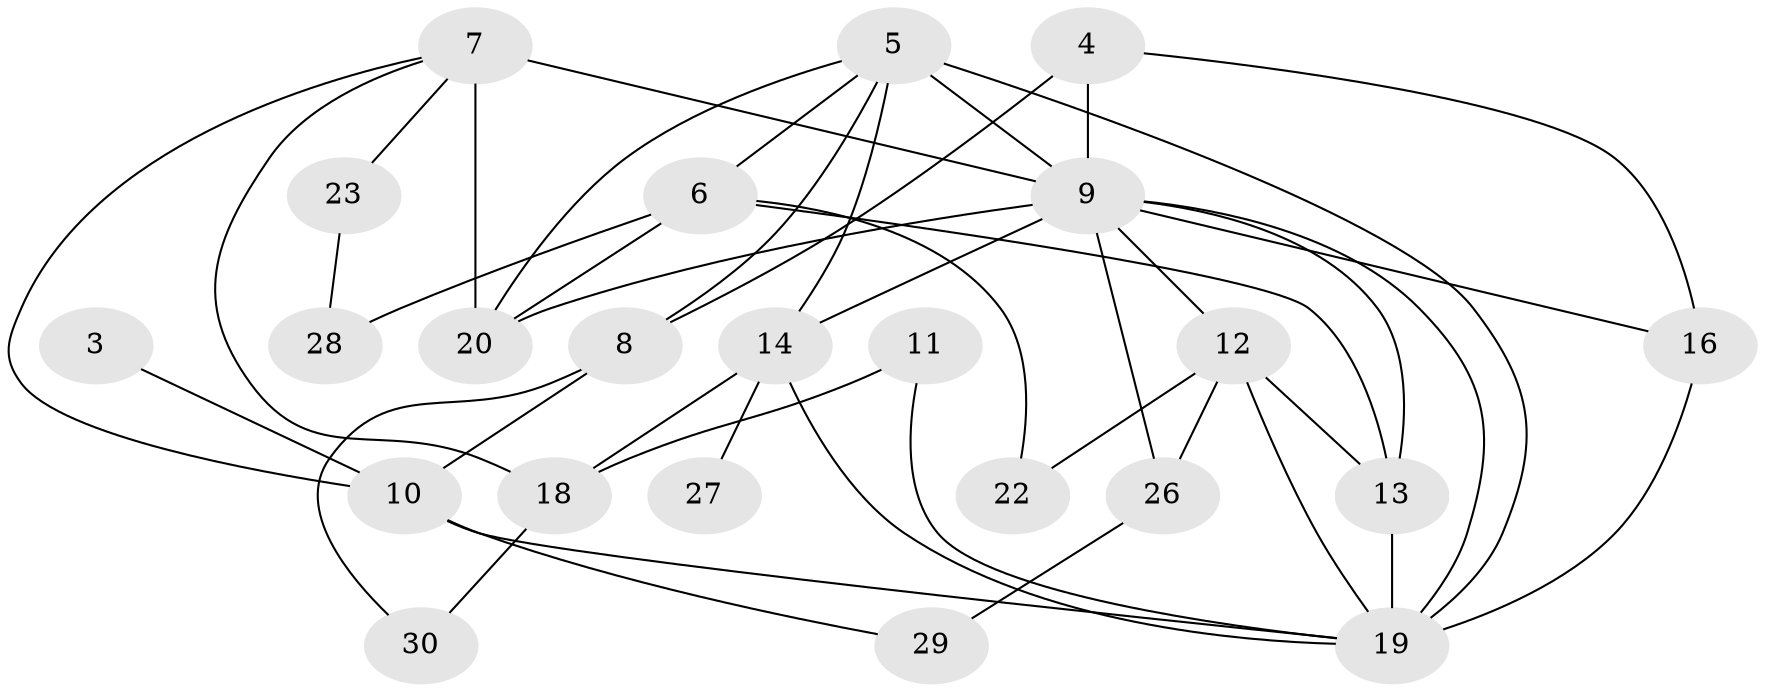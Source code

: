 // original degree distribution, {1: 0.17567567567567569, 0: 0.0945945945945946, 3: 0.1891891891891892, 4: 0.1891891891891892, 2: 0.21621621621621623, 5: 0.0945945945945946, 6: 0.04054054054054054}
// Generated by graph-tools (version 1.1) at 2025/48/03/04/25 22:48:22]
// undirected, 23 vertices, 44 edges
graph export_dot {
  node [color=gray90,style=filled];
  3;
  4;
  5;
  6;
  7;
  8;
  9;
  10;
  11;
  12;
  13;
  14;
  16;
  18;
  19;
  20;
  22;
  23;
  26;
  27;
  28;
  29;
  30;
  3 -- 10 [weight=2.0];
  4 -- 8 [weight=1.0];
  4 -- 9 [weight=1.0];
  4 -- 16 [weight=1.0];
  5 -- 6 [weight=2.0];
  5 -- 8 [weight=1.0];
  5 -- 9 [weight=2.0];
  5 -- 14 [weight=2.0];
  5 -- 19 [weight=3.0];
  5 -- 20 [weight=1.0];
  6 -- 13 [weight=1.0];
  6 -- 20 [weight=1.0];
  6 -- 22 [weight=1.0];
  6 -- 28 [weight=1.0];
  7 -- 9 [weight=2.0];
  7 -- 10 [weight=1.0];
  7 -- 18 [weight=1.0];
  7 -- 20 [weight=3.0];
  7 -- 23 [weight=1.0];
  8 -- 10 [weight=2.0];
  8 -- 30 [weight=1.0];
  9 -- 12 [weight=1.0];
  9 -- 13 [weight=1.0];
  9 -- 14 [weight=1.0];
  9 -- 16 [weight=1.0];
  9 -- 19 [weight=1.0];
  9 -- 20 [weight=1.0];
  9 -- 26 [weight=1.0];
  10 -- 19 [weight=2.0];
  10 -- 29 [weight=1.0];
  11 -- 18 [weight=1.0];
  11 -- 19 [weight=1.0];
  12 -- 13 [weight=1.0];
  12 -- 19 [weight=1.0];
  12 -- 22 [weight=2.0];
  12 -- 26 [weight=1.0];
  13 -- 19 [weight=1.0];
  14 -- 18 [weight=1.0];
  14 -- 19 [weight=1.0];
  14 -- 27 [weight=1.0];
  16 -- 19 [weight=1.0];
  18 -- 30 [weight=1.0];
  23 -- 28 [weight=1.0];
  26 -- 29 [weight=1.0];
}
